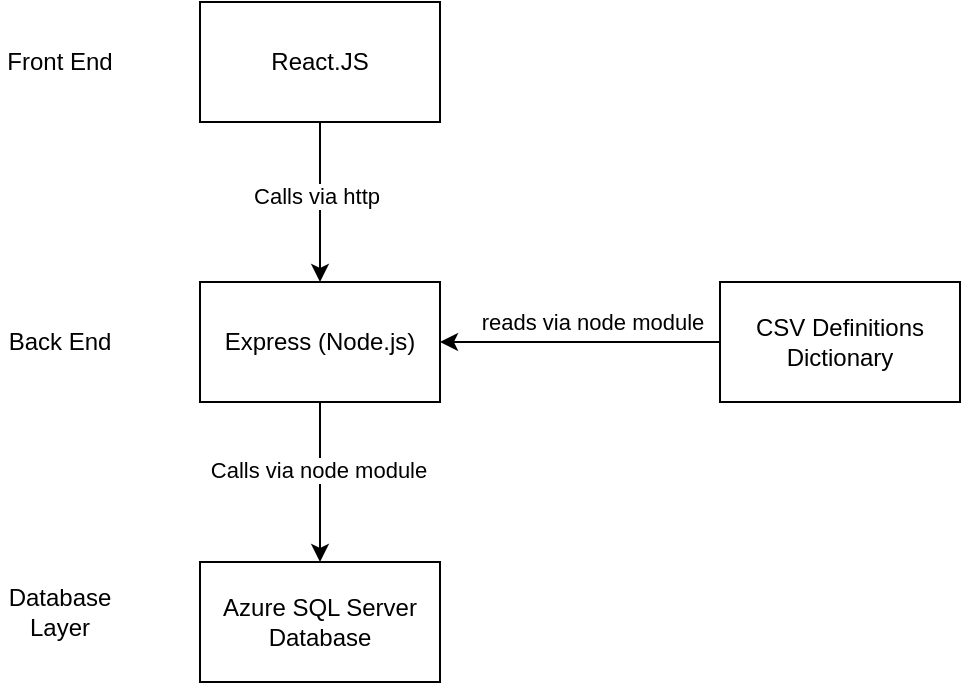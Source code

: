 <mxfile version="24.7.6">
  <diagram name="Page-1" id="e7e014a7-5840-1c2e-5031-d8a46d1fe8dd">
    <mxGraphModel dx="2954" dy="1113" grid="1" gridSize="10" guides="1" tooltips="1" connect="1" arrows="1" fold="1" page="1" pageScale="1" pageWidth="1169" pageHeight="826" background="none" math="0" shadow="0">
      <root>
        <mxCell id="0" />
        <mxCell id="1" parent="0" />
        <mxCell id="B_3WoU8tBTNOi6TcEDI7-41" value="React.JS" style="rounded=0;whiteSpace=wrap;html=1;" vertex="1" parent="1">
          <mxGeometry x="410" y="200" width="120" height="60" as="geometry" />
        </mxCell>
        <mxCell id="B_3WoU8tBTNOi6TcEDI7-42" value="Azure SQL Server Database" style="rounded=0;whiteSpace=wrap;html=1;" vertex="1" parent="1">
          <mxGeometry x="410" y="480" width="120" height="60" as="geometry" />
        </mxCell>
        <mxCell id="B_3WoU8tBTNOi6TcEDI7-43" value="Express (Node.js)" style="rounded=0;whiteSpace=wrap;html=1;" vertex="1" parent="1">
          <mxGeometry x="410" y="340" width="120" height="60" as="geometry" />
        </mxCell>
        <mxCell id="B_3WoU8tBTNOi6TcEDI7-49" value="" style="endArrow=classic;html=1;rounded=0;exitX=0.5;exitY=1;exitDx=0;exitDy=0;entryX=0.5;entryY=0;entryDx=0;entryDy=0;" edge="1" parent="1" source="B_3WoU8tBTNOi6TcEDI7-43" target="B_3WoU8tBTNOi6TcEDI7-42">
          <mxGeometry width="50" height="50" relative="1" as="geometry">
            <mxPoint x="670" y="510" as="sourcePoint" />
            <mxPoint x="720" y="460" as="targetPoint" />
          </mxGeometry>
        </mxCell>
        <mxCell id="B_3WoU8tBTNOi6TcEDI7-50" value="Calls via node module" style="edgeLabel;html=1;align=center;verticalAlign=middle;resizable=0;points=[];" vertex="1" connectable="0" parent="B_3WoU8tBTNOi6TcEDI7-49">
          <mxGeometry x="-0.15" y="-1" relative="1" as="geometry">
            <mxPoint as="offset" />
          </mxGeometry>
        </mxCell>
        <mxCell id="B_3WoU8tBTNOi6TcEDI7-51" value="" style="endArrow=classic;html=1;rounded=0;exitX=0.5;exitY=1;exitDx=0;exitDy=0;entryX=0.5;entryY=0;entryDx=0;entryDy=0;" edge="1" parent="1" source="B_3WoU8tBTNOi6TcEDI7-41" target="B_3WoU8tBTNOi6TcEDI7-43">
          <mxGeometry width="50" height="50" relative="1" as="geometry">
            <mxPoint x="670" y="310" as="sourcePoint" />
            <mxPoint x="720" y="260" as="targetPoint" />
          </mxGeometry>
        </mxCell>
        <mxCell id="B_3WoU8tBTNOi6TcEDI7-52" value="Calls via http" style="edgeLabel;html=1;align=center;verticalAlign=middle;resizable=0;points=[];" vertex="1" connectable="0" parent="B_3WoU8tBTNOi6TcEDI7-51">
          <mxGeometry x="-0.075" y="-2" relative="1" as="geometry">
            <mxPoint as="offset" />
          </mxGeometry>
        </mxCell>
        <mxCell id="B_3WoU8tBTNOi6TcEDI7-53" value="CSV Definitions Dictionary" style="rounded=0;whiteSpace=wrap;html=1;" vertex="1" parent="1">
          <mxGeometry x="670" y="340" width="120" height="60" as="geometry" />
        </mxCell>
        <mxCell id="B_3WoU8tBTNOi6TcEDI7-54" value="" style="endArrow=classic;html=1;rounded=0;exitX=0;exitY=0.5;exitDx=0;exitDy=0;entryX=1;entryY=0.5;entryDx=0;entryDy=0;" edge="1" parent="1" source="B_3WoU8tBTNOi6TcEDI7-53" target="B_3WoU8tBTNOi6TcEDI7-43">
          <mxGeometry width="50" height="50" relative="1" as="geometry">
            <mxPoint x="560" y="590" as="sourcePoint" />
            <mxPoint x="610" y="540" as="targetPoint" />
          </mxGeometry>
        </mxCell>
        <mxCell id="B_3WoU8tBTNOi6TcEDI7-55" value="reads via node module" style="edgeLabel;html=1;align=center;verticalAlign=middle;resizable=0;points=[];" vertex="1" connectable="0" parent="B_3WoU8tBTNOi6TcEDI7-54">
          <mxGeometry x="0.267" y="3" relative="1" as="geometry">
            <mxPoint x="24" y="-13" as="offset" />
          </mxGeometry>
        </mxCell>
        <mxCell id="B_3WoU8tBTNOi6TcEDI7-56" value="Front End" style="text;html=1;align=center;verticalAlign=middle;whiteSpace=wrap;rounded=0;" vertex="1" parent="1">
          <mxGeometry x="310" y="215" width="60" height="30" as="geometry" />
        </mxCell>
        <mxCell id="B_3WoU8tBTNOi6TcEDI7-57" value="Back End" style="text;html=1;align=center;verticalAlign=middle;whiteSpace=wrap;rounded=0;" vertex="1" parent="1">
          <mxGeometry x="310" y="355" width="60" height="30" as="geometry" />
        </mxCell>
        <mxCell id="B_3WoU8tBTNOi6TcEDI7-58" value="Database Layer" style="text;html=1;align=center;verticalAlign=middle;whiteSpace=wrap;rounded=0;" vertex="1" parent="1">
          <mxGeometry x="310" y="490" width="60" height="30" as="geometry" />
        </mxCell>
      </root>
    </mxGraphModel>
  </diagram>
</mxfile>
